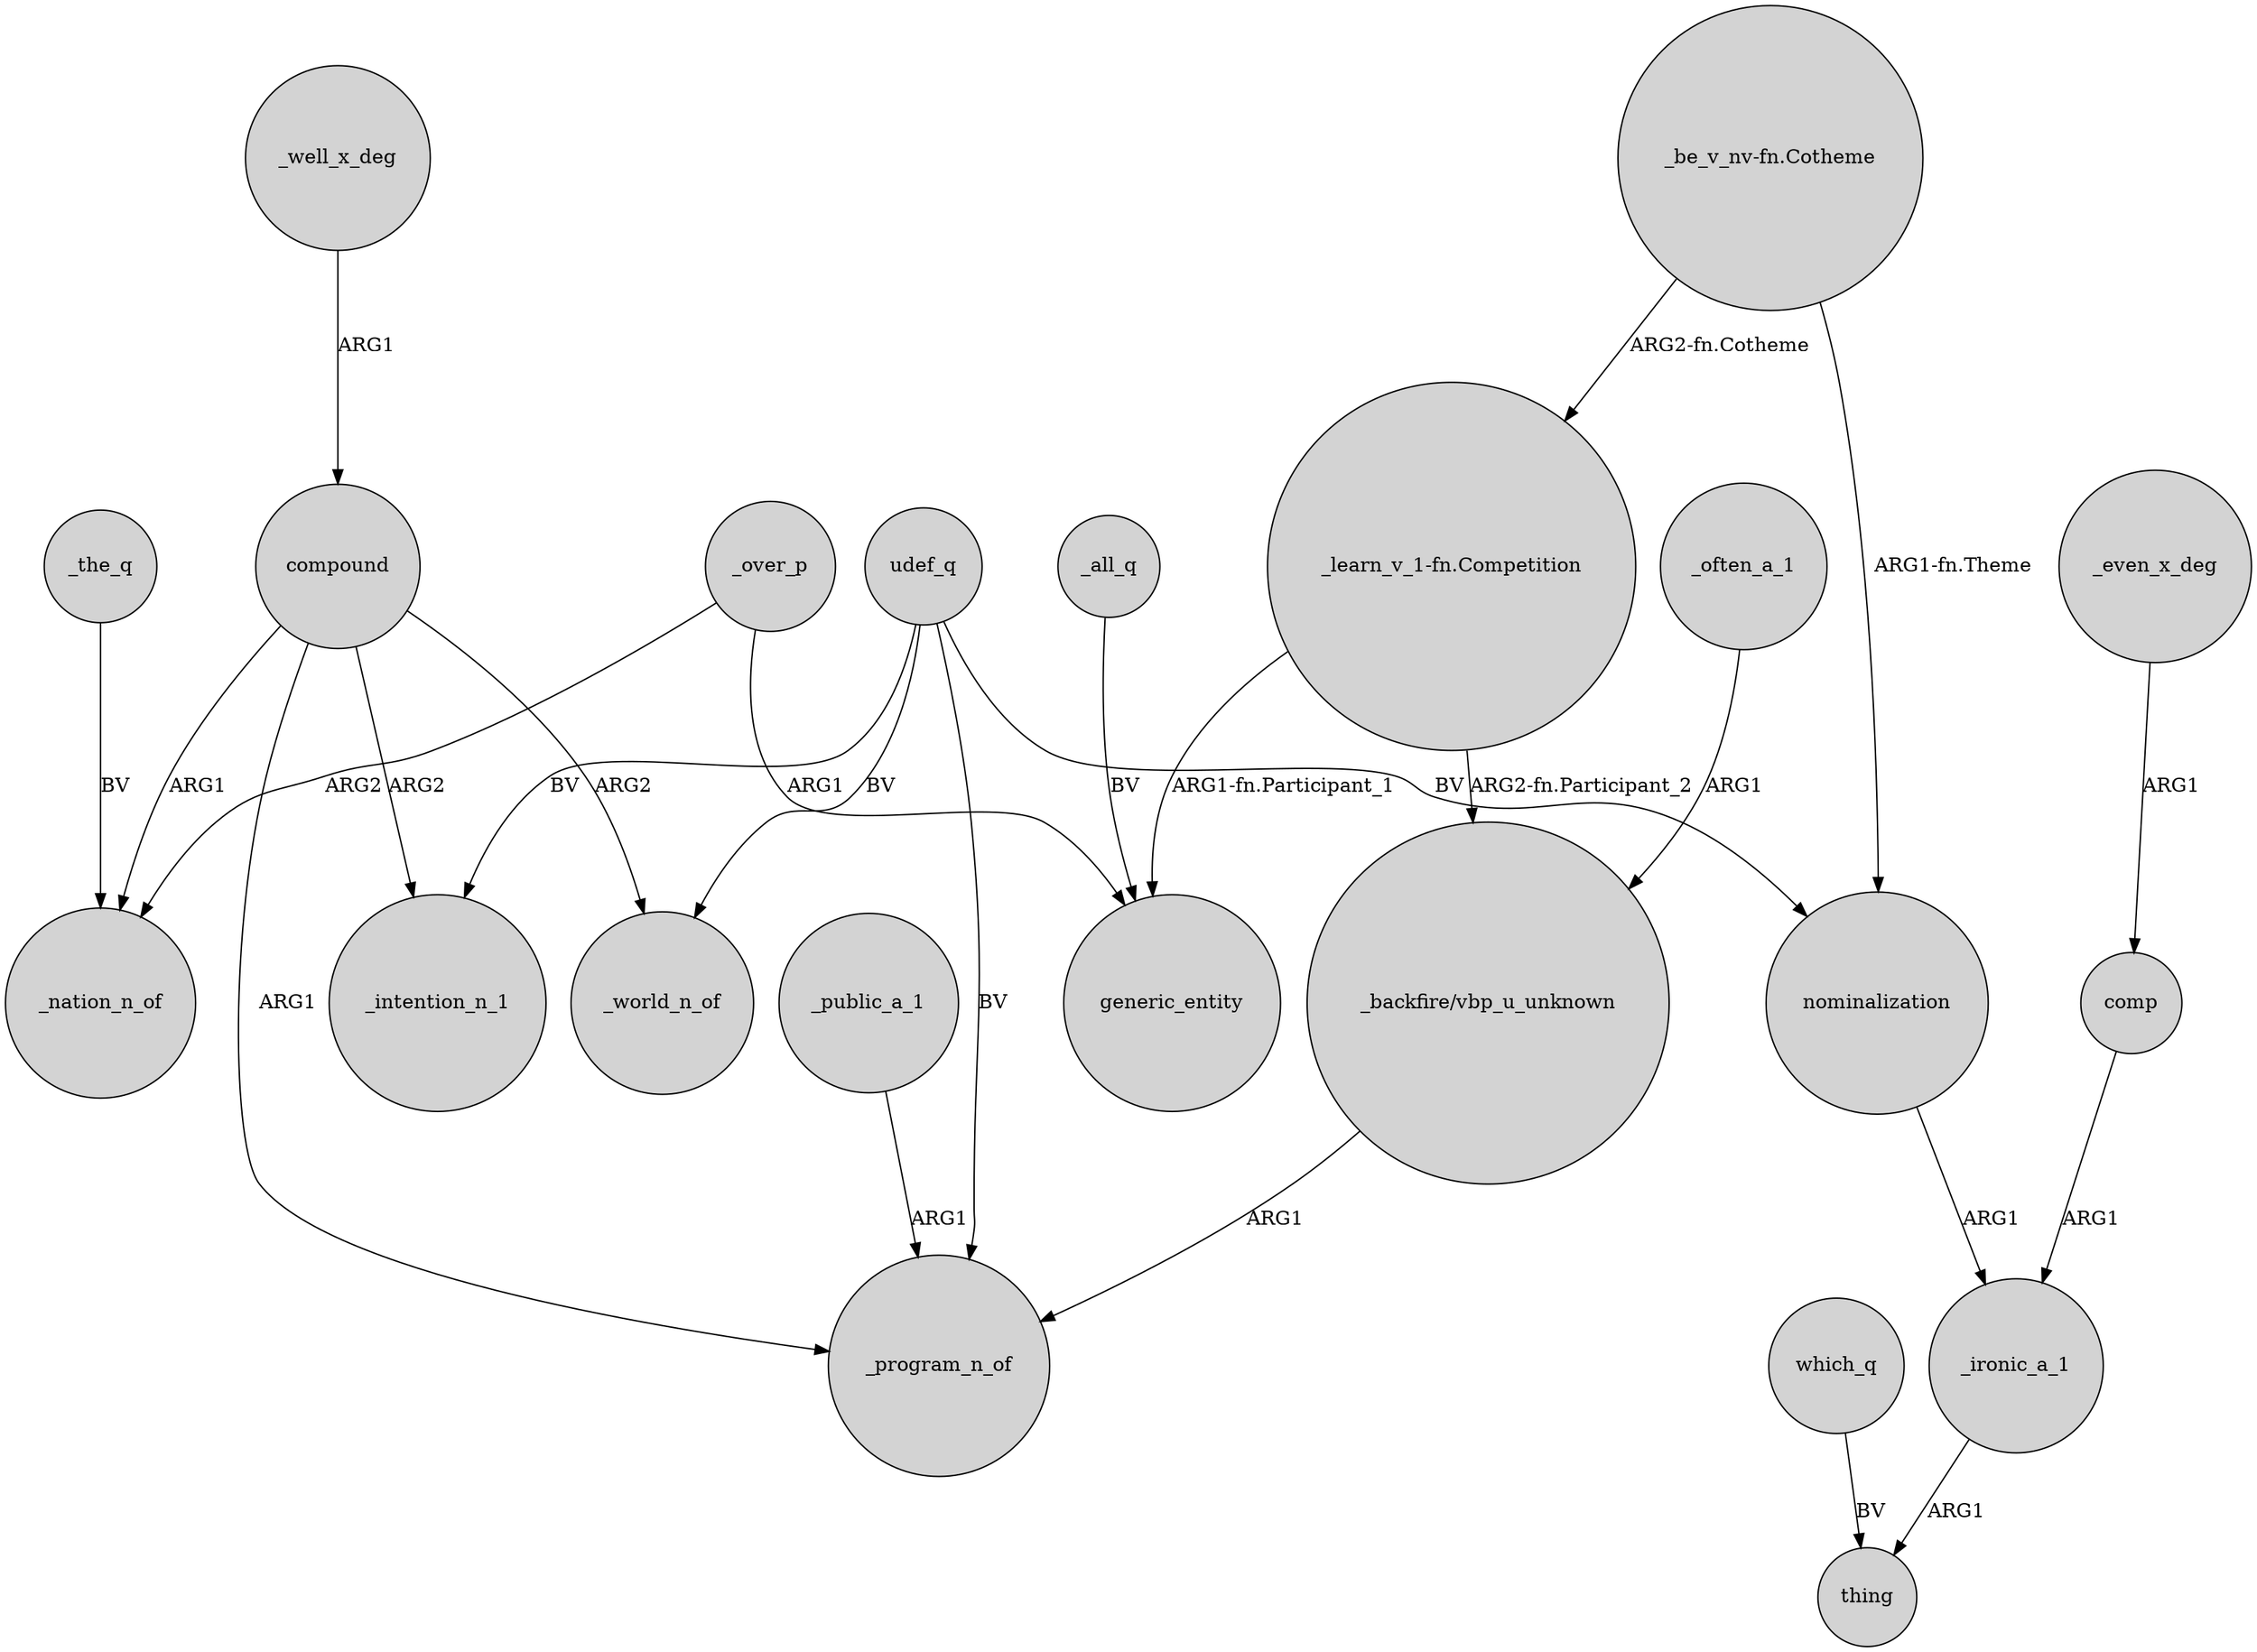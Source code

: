 digraph {
	node [shape=circle style=filled]
	_over_p -> _nation_n_of [label=ARG2]
	udef_q -> _world_n_of [label=BV]
	"_be_v_nv-fn.Cotheme" -> "_learn_v_1-fn.Competition" [label="ARG2-fn.Cotheme"]
	_ironic_a_1 -> thing [label=ARG1]
	_often_a_1 -> "_backfire/vbp_u_unknown" [label=ARG1]
	_the_q -> _nation_n_of [label=BV]
	"_learn_v_1-fn.Competition" -> "_backfire/vbp_u_unknown" [label="ARG2-fn.Participant_2"]
	udef_q -> nominalization [label=BV]
	which_q -> thing [label=BV]
	_over_p -> generic_entity [label=ARG1]
	udef_q -> _program_n_of [label=BV]
	_all_q -> generic_entity [label=BV]
	compound -> _program_n_of [label=ARG1]
	_well_x_deg -> compound [label=ARG1]
	udef_q -> _intention_n_1 [label=BV]
	"_learn_v_1-fn.Competition" -> generic_entity [label="ARG1-fn.Participant_1"]
	compound -> _nation_n_of [label=ARG1]
	"_backfire/vbp_u_unknown" -> _program_n_of [label=ARG1]
	compound -> _world_n_of [label=ARG2]
	"_be_v_nv-fn.Cotheme" -> nominalization [label="ARG1-fn.Theme"]
	compound -> _intention_n_1 [label=ARG2]
	comp -> _ironic_a_1 [label=ARG1]
	_public_a_1 -> _program_n_of [label=ARG1]
	_even_x_deg -> comp [label=ARG1]
	nominalization -> _ironic_a_1 [label=ARG1]
}

